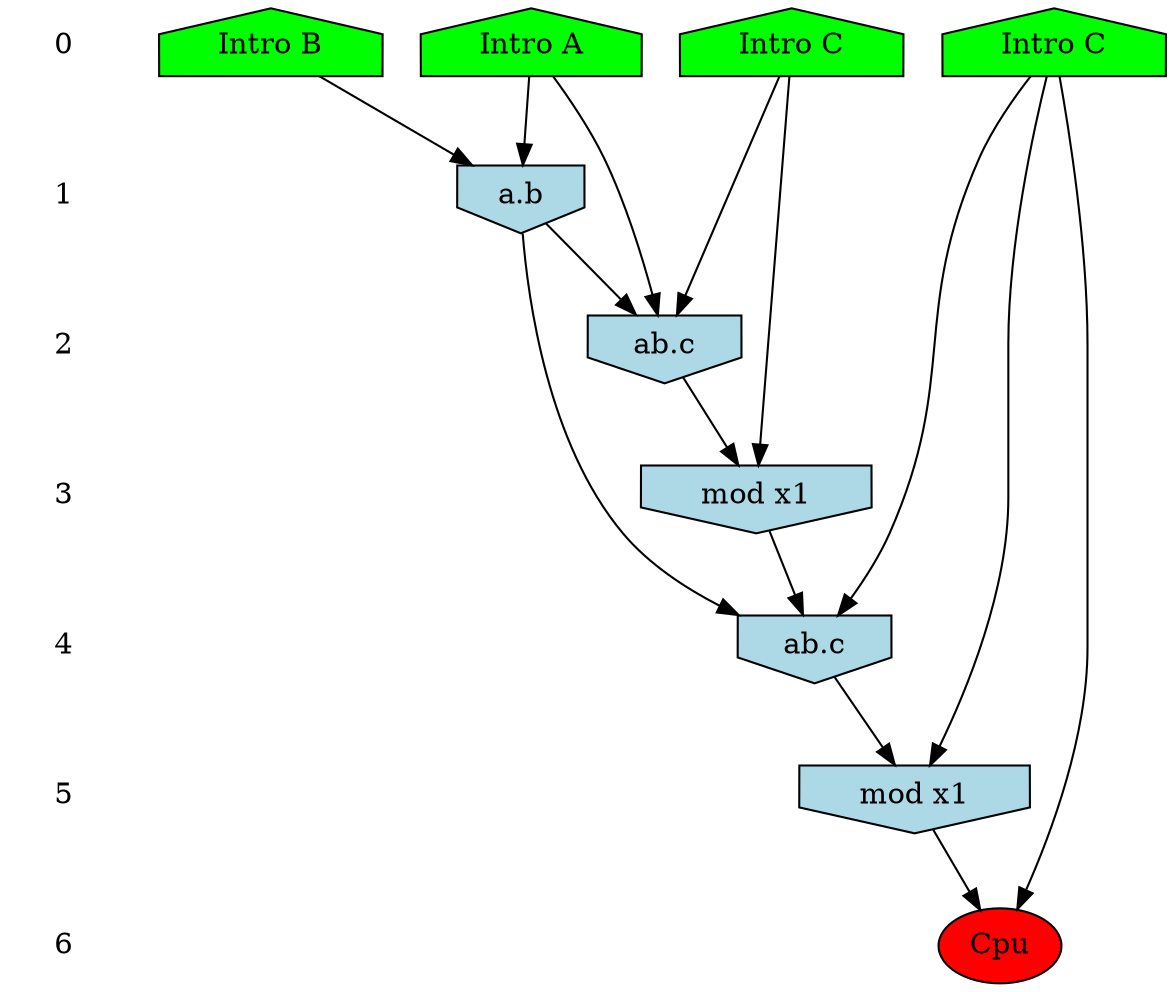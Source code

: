 /* Compression of 405 causal flows obtained in average at 8.262769E+00 t.u */
/* Compressed causal flows were: [2;20;21;43;44;52;53;55;64;80;92;96;100;102;103;106;110;114;121;123;124;128;136;139;140;147;155;158;161;162;163;164;165;167;169;170;174;178;183;190;192;193;195;197;198;202;204;206;207;209;217;221;225;226;231;232;235;236;239;240;250;253;254;257;259;263;264;272;277;282;288;290;296;299;302;303;307;308;311;313;314;318;319;320;323;329;332;334;337;338;343;344;345;349;350;365;367;368;369;374;376;381;392;401;404;407;412;414;415;416;420;421;422;429;430;435;441;442;444;450;453;457;460;465;466;470;480;483;493;502;505;510;519;520;521;525;528;532;535;537;539;544;551;564;567;568;570;576;581;582;586;591;595;600;602;603;607;620;626;627;628;635;638;639;647;648;650;651;652;653;659;663;666;669;677;681;684;685;689;709;712;714;719;721;724;732;740;743;744;752;759;760;765;770;771;777;778;784;785;790;792;795;820;822;848;851;860;861;864;882;888;890;894;896;901;902;913;914;928;931;934;941;944;958;973;988;993;995;1000;1002;1008;1014;1015;1016;1017;1029;1033;1037;1044;1047;1066;1067;1069;1076;1080;1084;1087;1099;1104;1105;1109;1110;1116;1118;1119;1121;1129;1139;1144;1151;1152;1153;1155;1160;1162;1174;1177;1178;1180;1185;1197;1206;1217;1221;1222;1227;1230;1232;1256;1260;1266;1268;1272;1273;1277;1282;1289;1294;1305;1311;1322;1328;1330;1334;1338;1356;1370;1383;1390;1401;1406;1440;1443;1451;1452;1456;1473;1478;1480;1493;1512;1515;1530;1540;1547;1552;1569;1576;1590;1607;1611;1618;1648;1667;1668;1683;1684;1688;1690;1715;1726;1735;1760;1764;1823;1827;1829;1839;1847;1854;1884;1890;1902;1909;1910;1913;1930;1935;1958;2013;2023;2062;2070;2072;2074;2080;2126;2127;2139;2152;2164;2173;2180;2193;2223;2224;2239;2315;2319;2341;2377;2424;2491;2513;2522;2556;2577;2610;2617;2619;2662;2700;2731;2750;2800;2808;2826;2872;2912;2967;2992;2999;3054;3092;3111;3134;3160;3244;3301;3308;3315;3332;3405;3767;3824] */
digraph G{
 ranksep=.5 ; 
{ rank = same ; "0" [shape=plaintext] ; node_1 [label ="Intro A", shape=house, style=filled, fillcolor=green] ;
node_2 [label ="Intro B", shape=house, style=filled, fillcolor=green] ;
node_3 [label ="Intro C", shape=house, style=filled, fillcolor=green] ;
node_4 [label ="Intro C", shape=house, style=filled, fillcolor=green] ;
}
{ rank = same ; "1" [shape=plaintext] ; node_5 [label="a.b", shape=invhouse, style=filled, fillcolor = lightblue] ;
}
{ rank = same ; "2" [shape=plaintext] ; node_6 [label="ab.c", shape=invhouse, style=filled, fillcolor = lightblue] ;
}
{ rank = same ; "3" [shape=plaintext] ; node_7 [label="mod x1", shape=invhouse, style=filled, fillcolor = lightblue] ;
}
{ rank = same ; "4" [shape=plaintext] ; node_8 [label="ab.c", shape=invhouse, style=filled, fillcolor = lightblue] ;
}
{ rank = same ; "5" [shape=plaintext] ; node_9 [label="mod x1", shape=invhouse, style=filled, fillcolor = lightblue] ;
}
{ rank = same ; "6" [shape=plaintext] ; node_10 [label ="Cpu", style=filled, fillcolor=red] ;
}
"0" -> "1" [style="invis"]; 
"1" -> "2" [style="invis"]; 
"2" -> "3" [style="invis"]; 
"3" -> "4" [style="invis"]; 
"4" -> "5" [style="invis"]; 
"5" -> "6" [style="invis"]; 
node_1 -> node_5
node_2 -> node_5
node_1 -> node_6
node_3 -> node_6
node_5 -> node_6
node_3 -> node_7
node_6 -> node_7
node_4 -> node_8
node_5 -> node_8
node_7 -> node_8
node_4 -> node_9
node_8 -> node_9
node_4 -> node_10
node_9 -> node_10
}
/*
 Dot generation time: 0.000137
*/